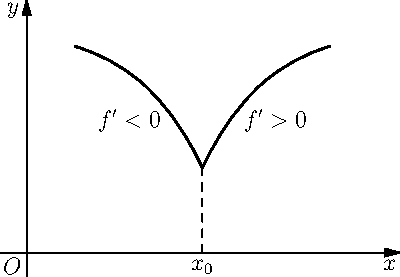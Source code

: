 size(200);
import graph;
guide p=(16,68).. controls (24.1170592018,65.6434076155) and (31.6240749879,61.5486717322)
  ..(38,56).. controls (45.6135411885,49.3742883277) and (51.3362355511,40.9428363361)
  ..(56,32).. controls (56.6893631291,30.6781361479) and (57.3561267958,29.3446088146)
  ..(58,28);

draw(p,linewidth(1));
pair T=point(p,length(p));
pair K=(T.x,0);
draw(T--K,dashed);
guide q=reflect(T,K)*p;

draw(q,linewidth(1));

label(Label("$f'<0$",position=Relative(0.7),align=2W),p);
label(Label("$f'>0$",position=Relative(0.7),align=2E),q);

label("$x_{0}$",K,S);
label("$O$",(0,0),SW);
xlimits(-1,120);
ylimits(-1,80);
axes("$x$","$y$",Arrow());
